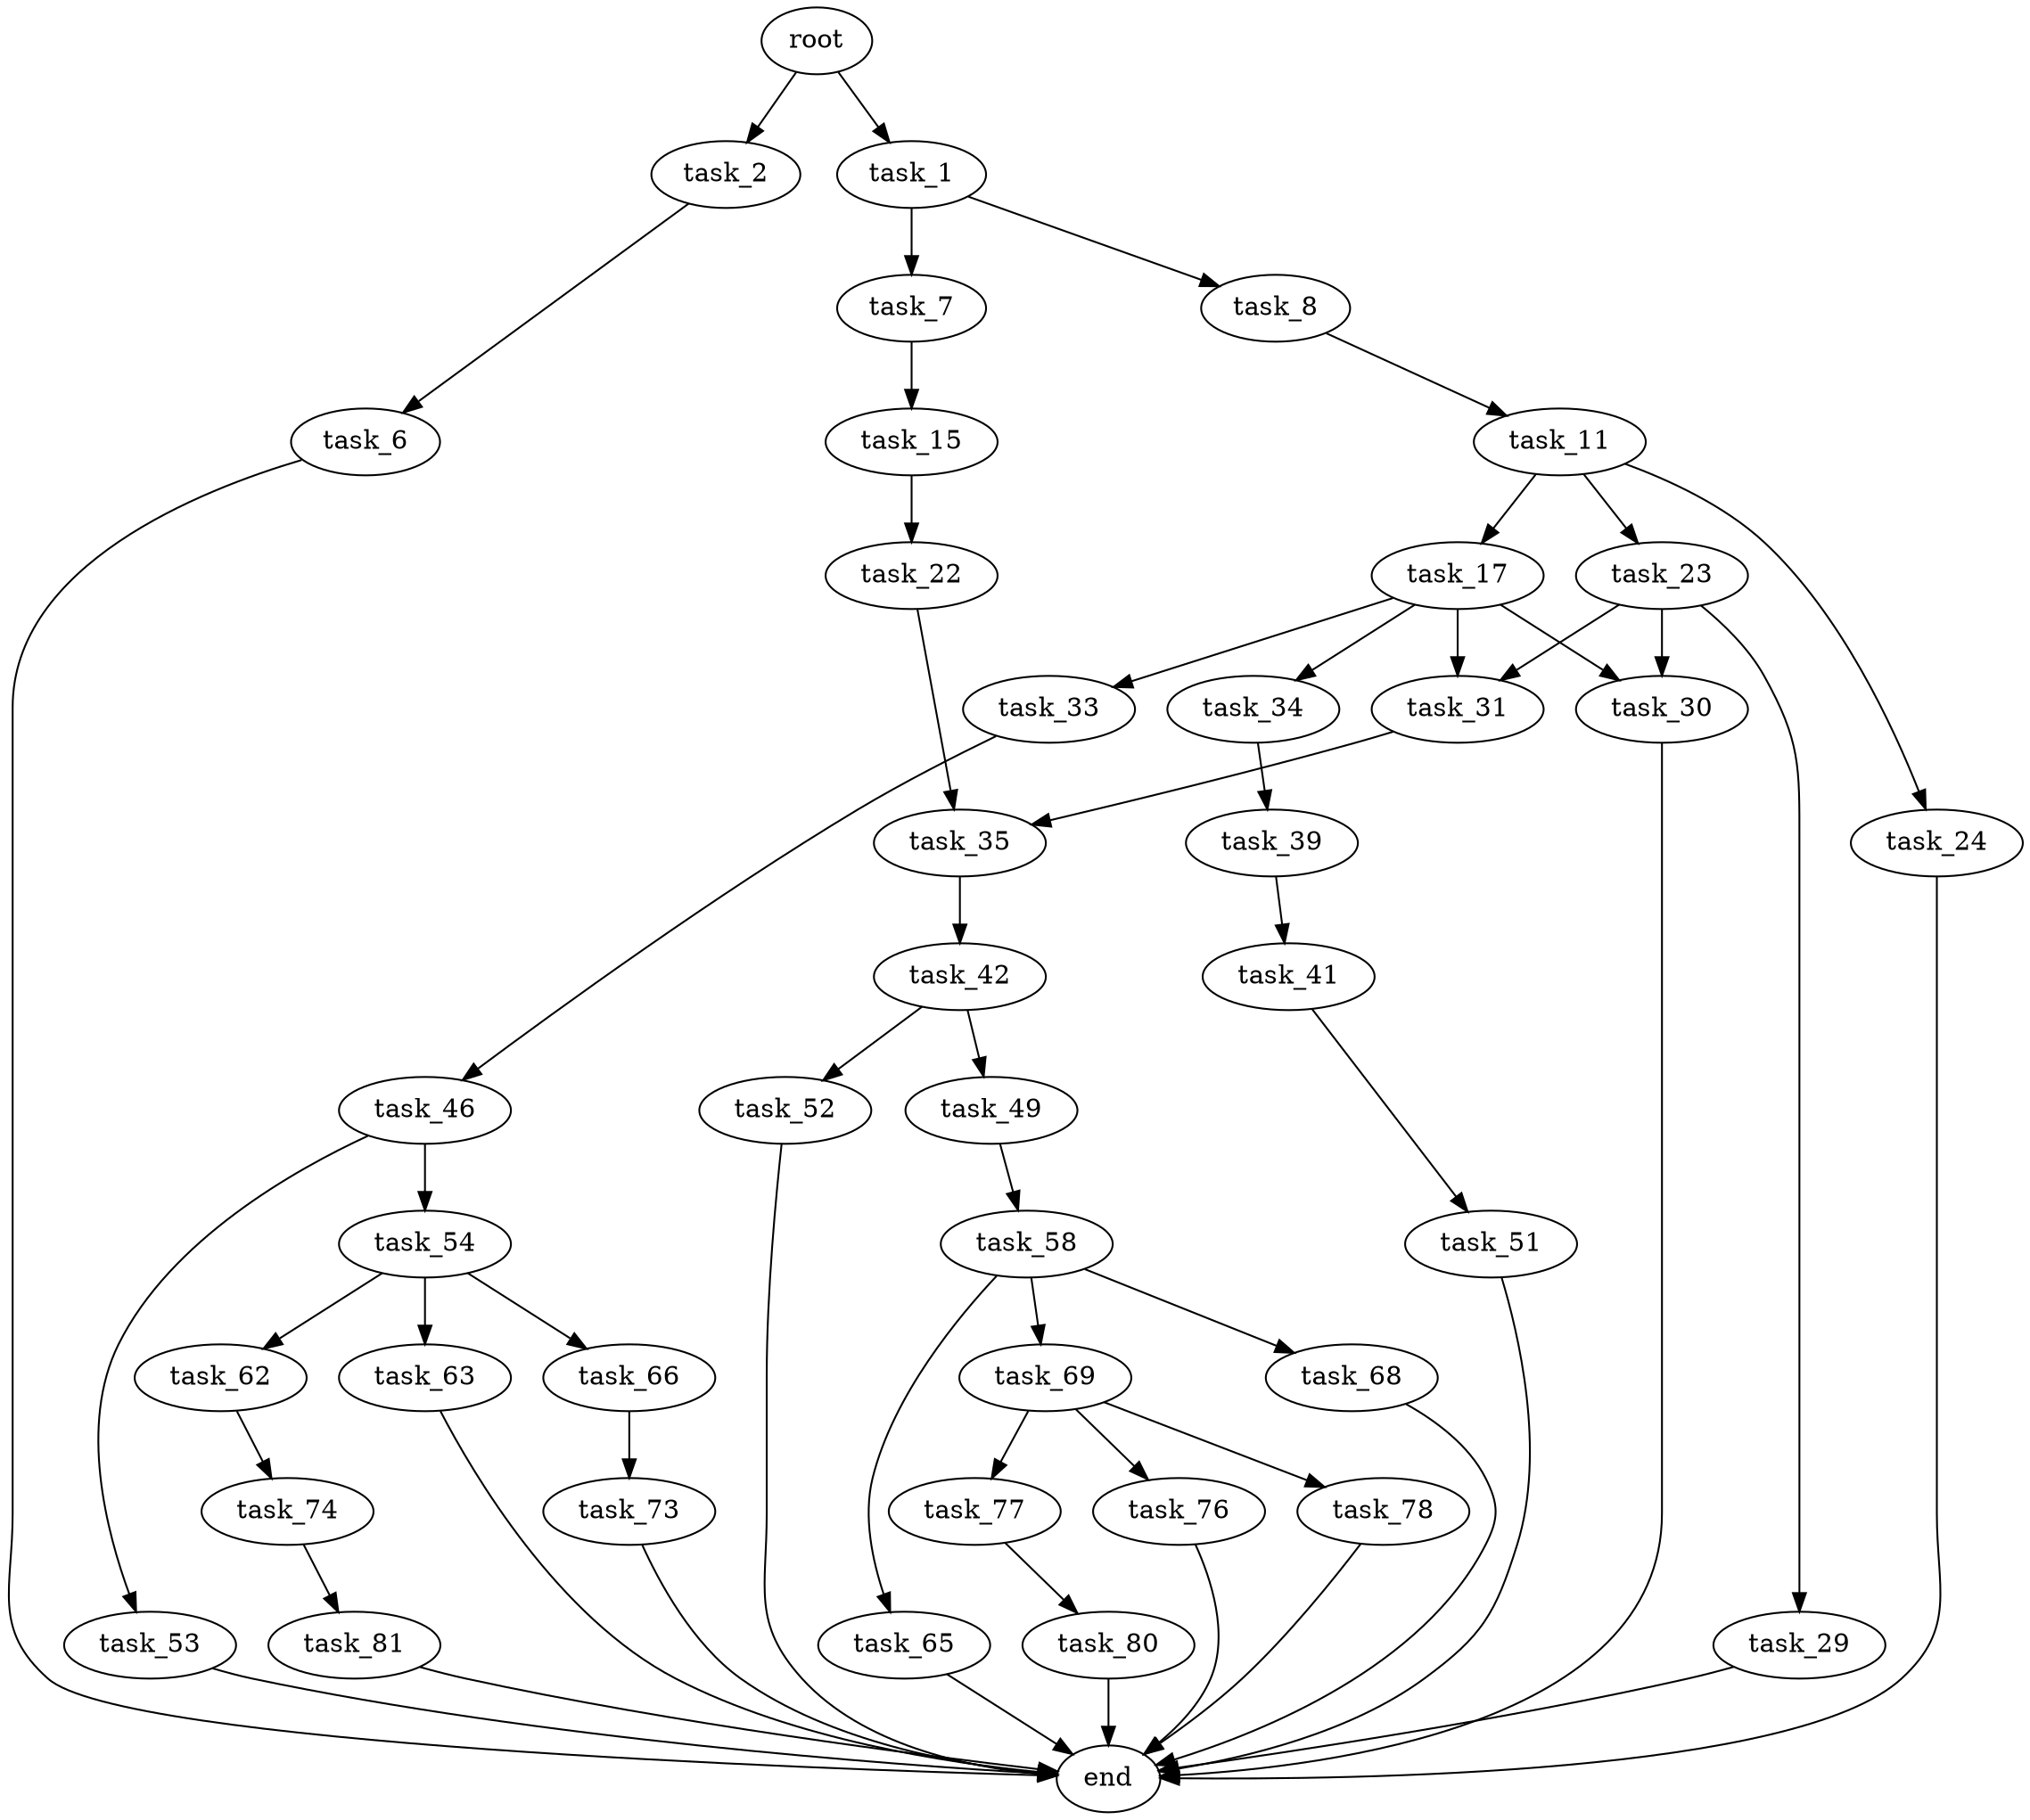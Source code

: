 digraph G {
  root [size="0.000000"];
  task_1 [size="14351561289.000000"];
  task_2 [size="782757789696.000000"];
  task_6 [size="134217728000.000000"];
  task_7 [size="78643862115.000000"];
  task_8 [size="23242872055.000000"];
  task_11 [size="368293445632.000000"];
  task_15 [size="480724560685.000000"];
  task_17 [size="8589934592.000000"];
  task_22 [size="134217728000.000000"];
  task_23 [size="6756542045.000000"];
  task_24 [size="16890374721.000000"];
  task_29 [size="170277053995.000000"];
  task_30 [size="231928233984.000000"];
  task_31 [size="230806472324.000000"];
  task_33 [size="231928233984.000000"];
  task_34 [size="868257858206.000000"];
  task_35 [size="4762711668.000000"];
  task_39 [size="1073120023196.000000"];
  task_41 [size="549755813888.000000"];
  task_42 [size="2495423468.000000"];
  task_46 [size="368293445632.000000"];
  task_49 [size="782757789696.000000"];
  task_51 [size="549755813888.000000"];
  task_52 [size="231928233984.000000"];
  task_53 [size="290820846736.000000"];
  task_54 [size="1584721779.000000"];
  task_58 [size="15336537001.000000"];
  task_62 [size="1073741824000.000000"];
  task_63 [size="549755813888.000000"];
  task_65 [size="30385634137.000000"];
  task_66 [size="749247954912.000000"];
  task_68 [size="782757789696.000000"];
  task_69 [size="501737923704.000000"];
  task_73 [size="121059022209.000000"];
  task_74 [size="68719476736.000000"];
  task_76 [size="46786378035.000000"];
  task_77 [size="549755813888.000000"];
  task_78 [size="19699124351.000000"];
  task_80 [size="231928233984.000000"];
  task_81 [size="3869466096.000000"];
  end [size="0.000000"];

  root -> task_1 [size="1.000000"];
  root -> task_2 [size="1.000000"];
  task_1 -> task_7 [size="838860800.000000"];
  task_1 -> task_8 [size="838860800.000000"];
  task_2 -> task_6 [size="679477248.000000"];
  task_6 -> end [size="1.000000"];
  task_7 -> task_15 [size="75497472.000000"];
  task_8 -> task_11 [size="536870912.000000"];
  task_11 -> task_17 [size="411041792.000000"];
  task_11 -> task_23 [size="411041792.000000"];
  task_11 -> task_24 [size="411041792.000000"];
  task_15 -> task_22 [size="411041792.000000"];
  task_17 -> task_30 [size="33554432.000000"];
  task_17 -> task_31 [size="33554432.000000"];
  task_17 -> task_33 [size="33554432.000000"];
  task_17 -> task_34 [size="33554432.000000"];
  task_22 -> task_35 [size="209715200.000000"];
  task_23 -> task_29 [size="134217728.000000"];
  task_23 -> task_30 [size="134217728.000000"];
  task_23 -> task_31 [size="134217728.000000"];
  task_24 -> end [size="1.000000"];
  task_29 -> end [size="1.000000"];
  task_30 -> end [size="1.000000"];
  task_31 -> task_35 [size="838860800.000000"];
  task_33 -> task_46 [size="301989888.000000"];
  task_34 -> task_39 [size="536870912.000000"];
  task_35 -> task_42 [size="75497472.000000"];
  task_39 -> task_41 [size="838860800.000000"];
  task_41 -> task_51 [size="536870912.000000"];
  task_42 -> task_49 [size="134217728.000000"];
  task_42 -> task_52 [size="134217728.000000"];
  task_46 -> task_53 [size="411041792.000000"];
  task_46 -> task_54 [size="411041792.000000"];
  task_49 -> task_58 [size="679477248.000000"];
  task_51 -> end [size="1.000000"];
  task_52 -> end [size="1.000000"];
  task_53 -> end [size="1.000000"];
  task_54 -> task_62 [size="33554432.000000"];
  task_54 -> task_63 [size="33554432.000000"];
  task_54 -> task_66 [size="33554432.000000"];
  task_58 -> task_65 [size="301989888.000000"];
  task_58 -> task_68 [size="301989888.000000"];
  task_58 -> task_69 [size="301989888.000000"];
  task_62 -> task_74 [size="838860800.000000"];
  task_63 -> end [size="1.000000"];
  task_65 -> end [size="1.000000"];
  task_66 -> task_73 [size="679477248.000000"];
  task_68 -> end [size="1.000000"];
  task_69 -> task_76 [size="411041792.000000"];
  task_69 -> task_77 [size="411041792.000000"];
  task_69 -> task_78 [size="411041792.000000"];
  task_73 -> end [size="1.000000"];
  task_74 -> task_81 [size="134217728.000000"];
  task_76 -> end [size="1.000000"];
  task_77 -> task_80 [size="536870912.000000"];
  task_78 -> end [size="1.000000"];
  task_80 -> end [size="1.000000"];
  task_81 -> end [size="1.000000"];
}
